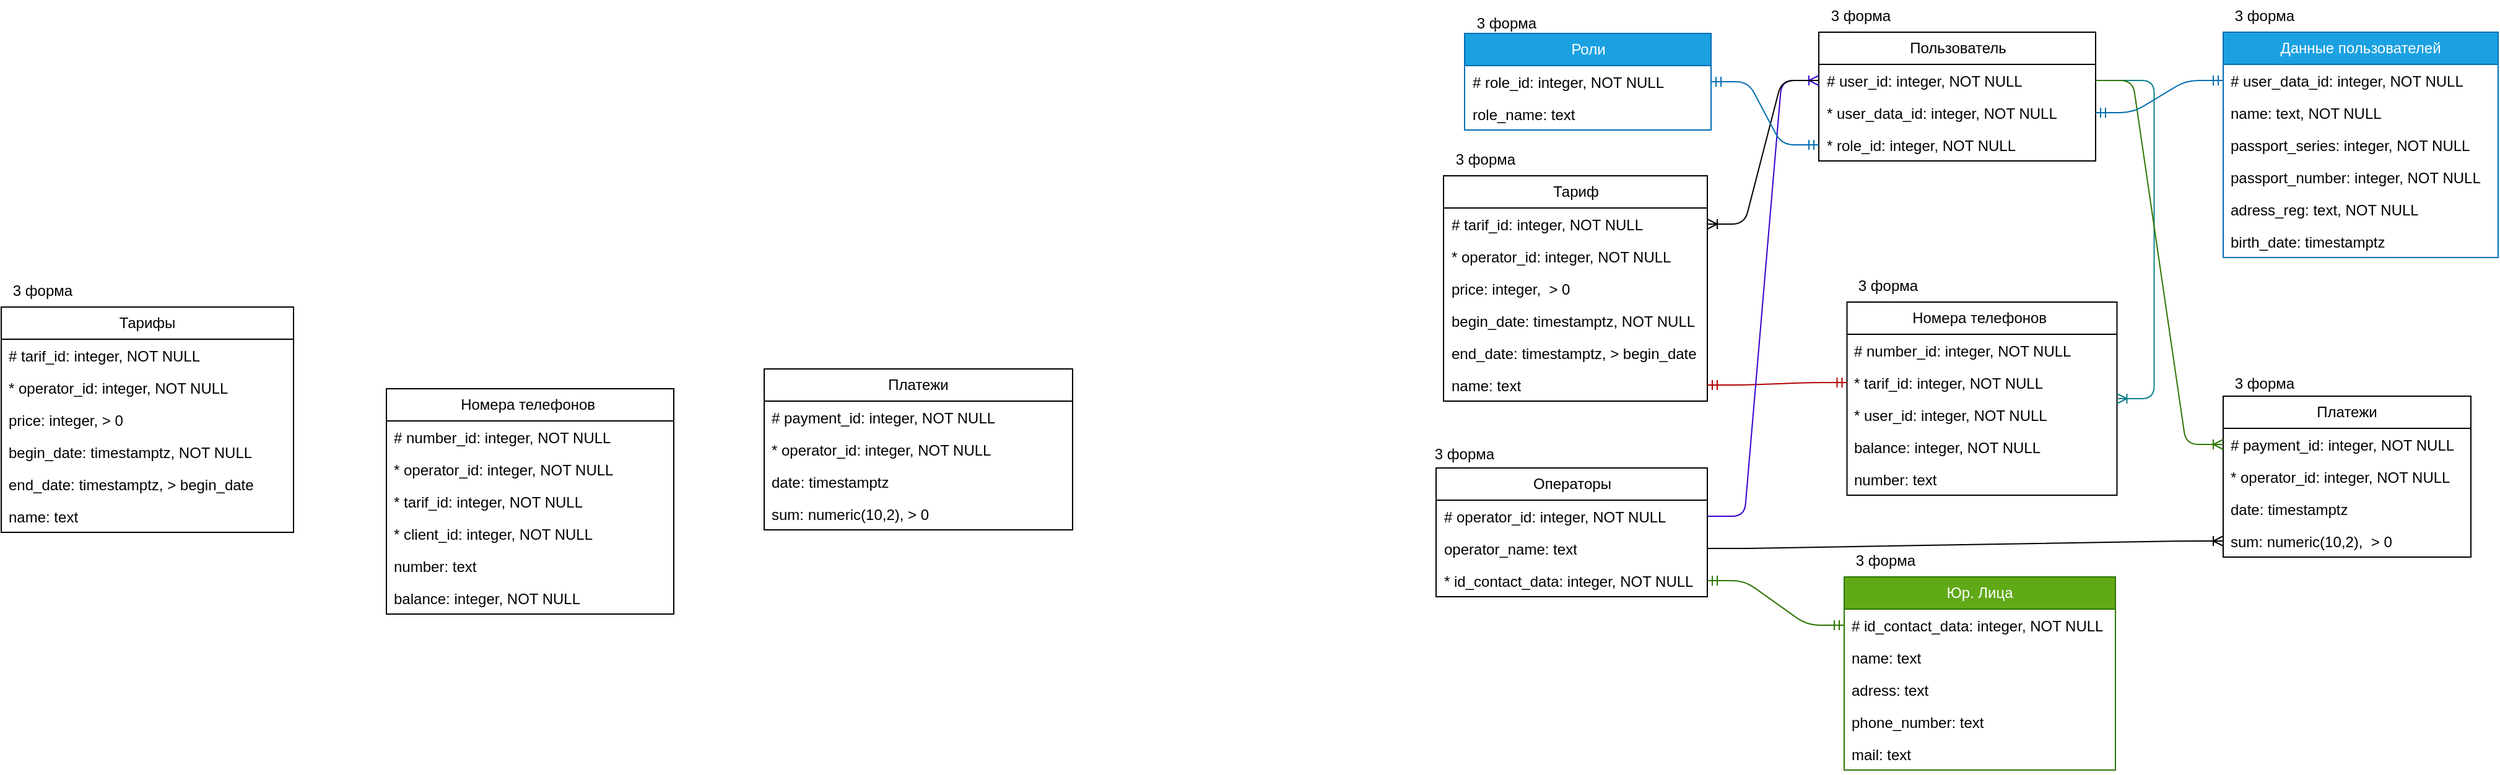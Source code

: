 <mxfile version="24.7.17">
  <diagram name="Страница — 1" id="-nMWqMCSB1d2r6_AwCoS">
    <mxGraphModel dx="1010" dy="709" grid="0" gridSize="10" guides="1" tooltips="1" connect="1" arrows="1" fold="1" page="1" pageScale="1" pageWidth="3300" pageHeight="4681" math="0" shadow="0">
      <root>
        <mxCell id="0" />
        <mxCell id="1" parent="0" />
        <mxCell id="gzs105k_0Vtbrw21UC8m-5" value="Номера телефонов&amp;nbsp;" style="swimlane;fontStyle=0;childLayout=stackLayout;horizontal=1;startSize=26;fillColor=none;horizontalStack=0;resizeParent=1;resizeParentMax=0;resizeLast=0;collapsible=1;marginBottom=0;whiteSpace=wrap;html=1;" parent="1" vertex="1">
          <mxGeometry x="344" y="336" width="232" height="182" as="geometry" />
        </mxCell>
        <mxCell id="gzs105k_0Vtbrw21UC8m-6" value="# number_id: integer, NOT NULL" style="text;strokeColor=none;fillColor=none;align=left;verticalAlign=top;spacingLeft=4;spacingRight=4;overflow=hidden;rotatable=0;points=[[0,0.5],[1,0.5]];portConstraint=eastwest;whiteSpace=wrap;html=1;" parent="gzs105k_0Vtbrw21UC8m-5" vertex="1">
          <mxGeometry y="26" width="232" height="26" as="geometry" />
        </mxCell>
        <mxCell id="gzs105k_0Vtbrw21UC8m-7" value="* operator_id: integer, NOT NULL" style="text;strokeColor=none;fillColor=none;align=left;verticalAlign=top;spacingLeft=4;spacingRight=4;overflow=hidden;rotatable=0;points=[[0,0.5],[1,0.5]];portConstraint=eastwest;whiteSpace=wrap;html=1;" parent="gzs105k_0Vtbrw21UC8m-5" vertex="1">
          <mxGeometry y="52" width="232" height="26" as="geometry" />
        </mxCell>
        <mxCell id="gzs105k_0Vtbrw21UC8m-8" value="* tarif_id: integer, NOT NULL" style="text;strokeColor=none;fillColor=none;align=left;verticalAlign=top;spacingLeft=4;spacingRight=4;overflow=hidden;rotatable=0;points=[[0,0.5],[1,0.5]];portConstraint=eastwest;whiteSpace=wrap;html=1;" parent="gzs105k_0Vtbrw21UC8m-5" vertex="1">
          <mxGeometry y="78" width="232" height="26" as="geometry" />
        </mxCell>
        <mxCell id="gzs105k_0Vtbrw21UC8m-9" value="* client_id: integer, NOT NULL" style="text;strokeColor=none;fillColor=none;align=left;verticalAlign=top;spacingLeft=4;spacingRight=4;overflow=hidden;rotatable=0;points=[[0,0.5],[1,0.5]];portConstraint=eastwest;whiteSpace=wrap;html=1;" parent="gzs105k_0Vtbrw21UC8m-5" vertex="1">
          <mxGeometry y="104" width="232" height="26" as="geometry" />
        </mxCell>
        <mxCell id="gzs105k_0Vtbrw21UC8m-10" value="number: text" style="text;strokeColor=none;fillColor=none;align=left;verticalAlign=top;spacingLeft=4;spacingRight=4;overflow=hidden;rotatable=0;points=[[0,0.5],[1,0.5]];portConstraint=eastwest;whiteSpace=wrap;html=1;" parent="gzs105k_0Vtbrw21UC8m-5" vertex="1">
          <mxGeometry y="130" width="232" height="26" as="geometry" />
        </mxCell>
        <mxCell id="qbWhs8wLItUreeIWNrHq-3" value="balance: integer, NOT NULL" style="text;strokeColor=none;fillColor=none;align=left;verticalAlign=top;spacingLeft=4;spacingRight=4;overflow=hidden;rotatable=0;points=[[0,0.5],[1,0.5]];portConstraint=eastwest;whiteSpace=wrap;html=1;" vertex="1" parent="gzs105k_0Vtbrw21UC8m-5">
          <mxGeometry y="156" width="232" height="26" as="geometry" />
        </mxCell>
        <mxCell id="gzs105k_0Vtbrw21UC8m-11" value="Платежи" style="swimlane;fontStyle=0;childLayout=stackLayout;horizontal=1;startSize=26;fillColor=none;horizontalStack=0;resizeParent=1;resizeParentMax=0;resizeLast=0;collapsible=1;marginBottom=0;whiteSpace=wrap;html=1;" parent="1" vertex="1">
          <mxGeometry x="649" y="320" width="249" height="130" as="geometry" />
        </mxCell>
        <mxCell id="gzs105k_0Vtbrw21UC8m-12" value="# payment_id: integer, NOT NULL" style="text;strokeColor=none;fillColor=none;align=left;verticalAlign=top;spacingLeft=4;spacingRight=4;overflow=hidden;rotatable=0;points=[[0,0.5],[1,0.5]];portConstraint=eastwest;whiteSpace=wrap;html=1;" parent="gzs105k_0Vtbrw21UC8m-11" vertex="1">
          <mxGeometry y="26" width="249" height="26" as="geometry" />
        </mxCell>
        <mxCell id="gzs105k_0Vtbrw21UC8m-13" value="* operator_id: integer, NOT NULL" style="text;strokeColor=none;fillColor=none;align=left;verticalAlign=top;spacingLeft=4;spacingRight=4;overflow=hidden;rotatable=0;points=[[0,0.5],[1,0.5]];portConstraint=eastwest;whiteSpace=wrap;html=1;" parent="gzs105k_0Vtbrw21UC8m-11" vertex="1">
          <mxGeometry y="52" width="249" height="26" as="geometry" />
        </mxCell>
        <mxCell id="gzs105k_0Vtbrw21UC8m-15" value="date: timestamptz" style="text;strokeColor=none;fillColor=none;align=left;verticalAlign=top;spacingLeft=4;spacingRight=4;overflow=hidden;rotatable=0;points=[[0,0.5],[1,0.5]];portConstraint=eastwest;whiteSpace=wrap;html=1;" parent="gzs105k_0Vtbrw21UC8m-11" vertex="1">
          <mxGeometry y="78" width="249" height="26" as="geometry" />
        </mxCell>
        <mxCell id="gzs105k_0Vtbrw21UC8m-14" value="sum: numeric(10,2), &amp;gt; 0&amp;nbsp;" style="text;strokeColor=none;fillColor=none;align=left;verticalAlign=top;spacingLeft=4;spacingRight=4;overflow=hidden;rotatable=0;points=[[0,0.5],[1,0.5]];portConstraint=eastwest;whiteSpace=wrap;html=1;" parent="gzs105k_0Vtbrw21UC8m-11" vertex="1">
          <mxGeometry y="104" width="249" height="26" as="geometry" />
        </mxCell>
        <mxCell id="gzs105k_0Vtbrw21UC8m-16" value="Роли" style="swimlane;fontStyle=0;childLayout=stackLayout;horizontal=1;startSize=26;fillColor=#1ba1e2;horizontalStack=0;resizeParent=1;resizeParentMax=0;resizeLast=0;collapsible=1;marginBottom=0;whiteSpace=wrap;html=1;fontColor=#ffffff;strokeColor=#006EAF;" parent="1" vertex="1">
          <mxGeometry x="1214.5" y="49" width="199" height="78" as="geometry" />
        </mxCell>
        <mxCell id="gzs105k_0Vtbrw21UC8m-17" value="# role_id: integer, NOT NULL" style="text;strokeColor=none;fillColor=none;align=left;verticalAlign=top;spacingLeft=4;spacingRight=4;overflow=hidden;rotatable=0;points=[[0,0.5],[1,0.5]];portConstraint=eastwest;whiteSpace=wrap;html=1;" parent="gzs105k_0Vtbrw21UC8m-16" vertex="1">
          <mxGeometry y="26" width="199" height="26" as="geometry" />
        </mxCell>
        <mxCell id="gzs105k_0Vtbrw21UC8m-22" value="role_name: text" style="text;strokeColor=none;fillColor=none;align=left;verticalAlign=top;spacingLeft=4;spacingRight=4;overflow=hidden;rotatable=0;points=[[0,0.5],[1,0.5]];portConstraint=eastwest;whiteSpace=wrap;html=1;" parent="gzs105k_0Vtbrw21UC8m-16" vertex="1">
          <mxGeometry y="52" width="199" height="26" as="geometry" />
        </mxCell>
        <mxCell id="gzs105k_0Vtbrw21UC8m-32" value="Тарифы" style="swimlane;fontStyle=0;childLayout=stackLayout;horizontal=1;startSize=26;fillColor=none;horizontalStack=0;resizeParent=1;resizeParentMax=0;resizeLast=0;collapsible=1;marginBottom=0;whiteSpace=wrap;html=1;" parent="1" vertex="1">
          <mxGeometry x="33" y="270" width="236" height="182" as="geometry" />
        </mxCell>
        <mxCell id="gzs105k_0Vtbrw21UC8m-33" value="# tarif_id: integer, NOT NULL" style="text;strokeColor=none;fillColor=none;align=left;verticalAlign=top;spacingLeft=4;spacingRight=4;overflow=hidden;rotatable=0;points=[[0,0.5],[1,0.5]];portConstraint=eastwest;whiteSpace=wrap;html=1;" parent="gzs105k_0Vtbrw21UC8m-32" vertex="1">
          <mxGeometry y="26" width="236" height="26" as="geometry" />
        </mxCell>
        <mxCell id="gzs105k_0Vtbrw21UC8m-34" value="* operator_id: integer, NOT NULL" style="text;strokeColor=none;fillColor=none;align=left;verticalAlign=top;spacingLeft=4;spacingRight=4;overflow=hidden;rotatable=0;points=[[0,0.5],[1,0.5]];portConstraint=eastwest;whiteSpace=wrap;html=1;" parent="gzs105k_0Vtbrw21UC8m-32" vertex="1">
          <mxGeometry y="52" width="236" height="26" as="geometry" />
        </mxCell>
        <mxCell id="gzs105k_0Vtbrw21UC8m-35" value="price: integer, &amp;gt; 0" style="text;strokeColor=none;fillColor=none;align=left;verticalAlign=top;spacingLeft=4;spacingRight=4;overflow=hidden;rotatable=0;points=[[0,0.5],[1,0.5]];portConstraint=eastwest;whiteSpace=wrap;html=1;" parent="gzs105k_0Vtbrw21UC8m-32" vertex="1">
          <mxGeometry y="78" width="236" height="26" as="geometry" />
        </mxCell>
        <mxCell id="gzs105k_0Vtbrw21UC8m-36" value="begin_date: timestamptz, NOT NULL" style="text;strokeColor=none;fillColor=none;align=left;verticalAlign=top;spacingLeft=4;spacingRight=4;overflow=hidden;rotatable=0;points=[[0,0.5],[1,0.5]];portConstraint=eastwest;whiteSpace=wrap;html=1;" parent="gzs105k_0Vtbrw21UC8m-32" vertex="1">
          <mxGeometry y="104" width="236" height="26" as="geometry" />
        </mxCell>
        <mxCell id="gzs105k_0Vtbrw21UC8m-37" value="end_date: timestamptz, &amp;gt; begin_date" style="text;strokeColor=none;fillColor=none;align=left;verticalAlign=top;spacingLeft=4;spacingRight=4;overflow=hidden;rotatable=0;points=[[0,0.5],[1,0.5]];portConstraint=eastwest;whiteSpace=wrap;html=1;" parent="gzs105k_0Vtbrw21UC8m-32" vertex="1">
          <mxGeometry y="130" width="236" height="26" as="geometry" />
        </mxCell>
        <mxCell id="gzs105k_0Vtbrw21UC8m-38" value="name: text" style="text;strokeColor=none;fillColor=none;align=left;verticalAlign=top;spacingLeft=4;spacingRight=4;overflow=hidden;rotatable=0;points=[[0,0.5],[1,0.5]];portConstraint=eastwest;whiteSpace=wrap;html=1;" parent="gzs105k_0Vtbrw21UC8m-32" vertex="1">
          <mxGeometry y="156" width="236" height="26" as="geometry" />
        </mxCell>
        <mxCell id="Hw7SRDfbB86I9_vCCGcW-1" value="Операторы" style="swimlane;fontStyle=0;childLayout=stackLayout;horizontal=1;startSize=26;fillColor=none;horizontalStack=0;resizeParent=1;resizeParentMax=0;resizeLast=0;collapsible=1;marginBottom=0;whiteSpace=wrap;html=1;" parent="1" vertex="1">
          <mxGeometry x="1191.5" y="400" width="219" height="104" as="geometry" />
        </mxCell>
        <mxCell id="Hw7SRDfbB86I9_vCCGcW-2" value="# operator_id: integer, NOT NULL" style="text;strokeColor=none;fillColor=none;align=left;verticalAlign=top;spacingLeft=4;spacingRight=4;overflow=hidden;rotatable=0;points=[[0,0.5],[1,0.5]];portConstraint=eastwest;whiteSpace=wrap;html=1;" parent="Hw7SRDfbB86I9_vCCGcW-1" vertex="1">
          <mxGeometry y="26" width="219" height="26" as="geometry" />
        </mxCell>
        <mxCell id="Hw7SRDfbB86I9_vCCGcW-3" value="operator_name: text" style="text;strokeColor=none;fillColor=none;align=left;verticalAlign=top;spacingLeft=4;spacingRight=4;overflow=hidden;rotatable=0;points=[[0,0.5],[1,0.5]];portConstraint=eastwest;whiteSpace=wrap;html=1;" parent="Hw7SRDfbB86I9_vCCGcW-1" vertex="1">
          <mxGeometry y="52" width="219" height="26" as="geometry" />
        </mxCell>
        <mxCell id="Hw7SRDfbB86I9_vCCGcW-113" value="* id_contact_data: integer, NOT NULL" style="text;strokeColor=none;fillColor=none;align=left;verticalAlign=top;spacingLeft=4;spacingRight=4;overflow=hidden;rotatable=0;points=[[0,0.5],[1,0.5]];portConstraint=eastwest;whiteSpace=wrap;html=1;" parent="Hw7SRDfbB86I9_vCCGcW-1" vertex="1">
          <mxGeometry y="78" width="219" height="26" as="geometry" />
        </mxCell>
        <mxCell id="Hw7SRDfbB86I9_vCCGcW-4" value="Номера телефонов&amp;nbsp;" style="swimlane;fontStyle=0;childLayout=stackLayout;horizontal=1;startSize=26;fillColor=none;horizontalStack=0;resizeParent=1;resizeParentMax=0;resizeLast=0;collapsible=1;marginBottom=0;whiteSpace=wrap;html=1;" parent="1" vertex="1">
          <mxGeometry x="1523.25" y="266" width="218" height="156" as="geometry" />
        </mxCell>
        <mxCell id="Hw7SRDfbB86I9_vCCGcW-5" value="# number_id: integer, NOT NULL" style="text;strokeColor=none;fillColor=none;align=left;verticalAlign=top;spacingLeft=4;spacingRight=4;overflow=hidden;rotatable=0;points=[[0,0.5],[1,0.5]];portConstraint=eastwest;whiteSpace=wrap;html=1;" parent="Hw7SRDfbB86I9_vCCGcW-4" vertex="1">
          <mxGeometry y="26" width="218" height="26" as="geometry" />
        </mxCell>
        <mxCell id="Hw7SRDfbB86I9_vCCGcW-7" value="* tarif_id: integer, NOT NULL" style="text;strokeColor=none;fillColor=none;align=left;verticalAlign=top;spacingLeft=4;spacingRight=4;overflow=hidden;rotatable=0;points=[[0,0.5],[1,0.5]];portConstraint=eastwest;whiteSpace=wrap;html=1;" parent="Hw7SRDfbB86I9_vCCGcW-4" vertex="1">
          <mxGeometry y="52" width="218" height="26" as="geometry" />
        </mxCell>
        <mxCell id="Hw7SRDfbB86I9_vCCGcW-8" value="* user_id: integer, NOT NULL" style="text;strokeColor=none;fillColor=none;align=left;verticalAlign=top;spacingLeft=4;spacingRight=4;overflow=hidden;rotatable=0;points=[[0,0.5],[1,0.5]];portConstraint=eastwest;whiteSpace=wrap;html=1;" parent="Hw7SRDfbB86I9_vCCGcW-4" vertex="1">
          <mxGeometry y="78" width="218" height="26" as="geometry" />
        </mxCell>
        <mxCell id="Hw7SRDfbB86I9_vCCGcW-126" value="balance: integer, NOT NULL" style="text;strokeColor=none;fillColor=none;align=left;verticalAlign=top;spacingLeft=4;spacingRight=4;overflow=hidden;rotatable=0;points=[[0,0.5],[1,0.5]];portConstraint=eastwest;whiteSpace=wrap;html=1;" parent="Hw7SRDfbB86I9_vCCGcW-4" vertex="1">
          <mxGeometry y="104" width="218" height="26" as="geometry" />
        </mxCell>
        <mxCell id="Hw7SRDfbB86I9_vCCGcW-9" value="number: text" style="text;strokeColor=none;fillColor=none;align=left;verticalAlign=top;spacingLeft=4;spacingRight=4;overflow=hidden;rotatable=0;points=[[0,0.5],[1,0.5]];portConstraint=eastwest;whiteSpace=wrap;html=1;" parent="Hw7SRDfbB86I9_vCCGcW-4" vertex="1">
          <mxGeometry y="130" width="218" height="26" as="geometry" />
        </mxCell>
        <mxCell id="Hw7SRDfbB86I9_vCCGcW-10" value="Платежи" style="swimlane;fontStyle=0;childLayout=stackLayout;horizontal=1;startSize=26;fillColor=none;horizontalStack=0;resizeParent=1;resizeParentMax=0;resizeLast=0;collapsible=1;marginBottom=0;whiteSpace=wrap;html=1;" parent="1" vertex="1">
          <mxGeometry x="1827" y="342" width="200" height="130" as="geometry" />
        </mxCell>
        <mxCell id="Hw7SRDfbB86I9_vCCGcW-11" value="# payment_id: integer, NOT NULL" style="text;strokeColor=none;fillColor=none;align=left;verticalAlign=top;spacingLeft=4;spacingRight=4;overflow=hidden;rotatable=0;points=[[0,0.5],[1,0.5]];portConstraint=eastwest;whiteSpace=wrap;html=1;" parent="Hw7SRDfbB86I9_vCCGcW-10" vertex="1">
          <mxGeometry y="26" width="200" height="26" as="geometry" />
        </mxCell>
        <mxCell id="Hw7SRDfbB86I9_vCCGcW-12" value="* operator_id: integer, NOT NULL" style="text;strokeColor=none;fillColor=none;align=left;verticalAlign=top;spacingLeft=4;spacingRight=4;overflow=hidden;rotatable=0;points=[[0,0.5],[1,0.5]];portConstraint=eastwest;whiteSpace=wrap;html=1;" parent="Hw7SRDfbB86I9_vCCGcW-10" vertex="1">
          <mxGeometry y="52" width="200" height="26" as="geometry" />
        </mxCell>
        <mxCell id="Hw7SRDfbB86I9_vCCGcW-13" value="date: timestamptz" style="text;strokeColor=none;fillColor=none;align=left;verticalAlign=top;spacingLeft=4;spacingRight=4;overflow=hidden;rotatable=0;points=[[0,0.5],[1,0.5]];portConstraint=eastwest;whiteSpace=wrap;html=1;" parent="Hw7SRDfbB86I9_vCCGcW-10" vertex="1">
          <mxGeometry y="78" width="200" height="26" as="geometry" />
        </mxCell>
        <mxCell id="Hw7SRDfbB86I9_vCCGcW-14" value="sum: numeric(10,2),&amp;nbsp; &amp;gt; 0&amp;nbsp;" style="text;strokeColor=none;fillColor=none;align=left;verticalAlign=top;spacingLeft=4;spacingRight=4;overflow=hidden;rotatable=0;points=[[0,0.5],[1,0.5]];portConstraint=eastwest;whiteSpace=wrap;html=1;" parent="Hw7SRDfbB86I9_vCCGcW-10" vertex="1">
          <mxGeometry y="104" width="200" height="26" as="geometry" />
        </mxCell>
        <mxCell id="Hw7SRDfbB86I9_vCCGcW-27" value="Тариф" style="swimlane;fontStyle=0;childLayout=stackLayout;horizontal=1;startSize=26;fillColor=none;horizontalStack=0;resizeParent=1;resizeParentMax=0;resizeLast=0;collapsible=1;marginBottom=0;whiteSpace=wrap;html=1;" parent="1" vertex="1">
          <mxGeometry x="1197.5" y="164" width="213" height="182" as="geometry" />
        </mxCell>
        <mxCell id="Hw7SRDfbB86I9_vCCGcW-28" value="# tarif_id: integer, NOT NULL" style="text;strokeColor=none;fillColor=none;align=left;verticalAlign=top;spacingLeft=4;spacingRight=4;overflow=hidden;rotatable=0;points=[[0,0.5],[1,0.5]];portConstraint=eastwest;whiteSpace=wrap;html=1;" parent="Hw7SRDfbB86I9_vCCGcW-27" vertex="1">
          <mxGeometry y="26" width="213" height="26" as="geometry" />
        </mxCell>
        <mxCell id="Hw7SRDfbB86I9_vCCGcW-29" value="* operator_id: integer, NOT NULL" style="text;strokeColor=none;fillColor=none;align=left;verticalAlign=top;spacingLeft=4;spacingRight=4;overflow=hidden;rotatable=0;points=[[0,0.5],[1,0.5]];portConstraint=eastwest;whiteSpace=wrap;html=1;" parent="Hw7SRDfbB86I9_vCCGcW-27" vertex="1">
          <mxGeometry y="52" width="213" height="26" as="geometry" />
        </mxCell>
        <mxCell id="Hw7SRDfbB86I9_vCCGcW-30" value="price: integer,&amp;nbsp; &amp;gt; 0" style="text;strokeColor=none;fillColor=none;align=left;verticalAlign=top;spacingLeft=4;spacingRight=4;overflow=hidden;rotatable=0;points=[[0,0.5],[1,0.5]];portConstraint=eastwest;whiteSpace=wrap;html=1;" parent="Hw7SRDfbB86I9_vCCGcW-27" vertex="1">
          <mxGeometry y="78" width="213" height="26" as="geometry" />
        </mxCell>
        <mxCell id="Hw7SRDfbB86I9_vCCGcW-31" value="begin_date: timestamptz, NOT NULL" style="text;strokeColor=none;fillColor=none;align=left;verticalAlign=top;spacingLeft=4;spacingRight=4;overflow=hidden;rotatable=0;points=[[0,0.5],[1,0.5]];portConstraint=eastwest;whiteSpace=wrap;html=1;" parent="Hw7SRDfbB86I9_vCCGcW-27" vertex="1">
          <mxGeometry y="104" width="213" height="26" as="geometry" />
        </mxCell>
        <mxCell id="Hw7SRDfbB86I9_vCCGcW-32" value="end_date: timestamptz, &amp;gt; begin_date" style="text;strokeColor=none;fillColor=none;align=left;verticalAlign=top;spacingLeft=4;spacingRight=4;overflow=hidden;rotatable=0;points=[[0,0.5],[1,0.5]];portConstraint=eastwest;whiteSpace=wrap;html=1;" parent="Hw7SRDfbB86I9_vCCGcW-27" vertex="1">
          <mxGeometry y="130" width="213" height="26" as="geometry" />
        </mxCell>
        <mxCell id="Hw7SRDfbB86I9_vCCGcW-33" value="name: text" style="text;strokeColor=none;fillColor=none;align=left;verticalAlign=top;spacingLeft=4;spacingRight=4;overflow=hidden;rotatable=0;points=[[0,0.5],[1,0.5]];portConstraint=eastwest;whiteSpace=wrap;html=1;" parent="Hw7SRDfbB86I9_vCCGcW-27" vertex="1">
          <mxGeometry y="156" width="213" height="26" as="geometry" />
        </mxCell>
        <mxCell id="Hw7SRDfbB86I9_vCCGcW-89" value="Пользователь" style="swimlane;fontStyle=0;childLayout=stackLayout;horizontal=1;startSize=26;fillColor=none;horizontalStack=0;resizeParent=1;resizeParentMax=0;resizeLast=0;collapsible=1;marginBottom=0;whiteSpace=wrap;html=1;" parent="1" vertex="1">
          <mxGeometry x="1500.5" y="48" width="223.5" height="104" as="geometry" />
        </mxCell>
        <mxCell id="Hw7SRDfbB86I9_vCCGcW-90" value="# user_id: integer, NOT NULL" style="text;strokeColor=none;fillColor=none;align=left;verticalAlign=top;spacingLeft=4;spacingRight=4;overflow=hidden;rotatable=0;points=[[0,0.5],[1,0.5]];portConstraint=eastwest;whiteSpace=wrap;html=1;" parent="Hw7SRDfbB86I9_vCCGcW-89" vertex="1">
          <mxGeometry y="26" width="223.5" height="26" as="geometry" />
        </mxCell>
        <mxCell id="Hw7SRDfbB86I9_vCCGcW-91" value="* user_data_id: integer, NOT NULL" style="text;strokeColor=none;fillColor=none;align=left;verticalAlign=top;spacingLeft=4;spacingRight=4;overflow=hidden;rotatable=0;points=[[0,0.5],[1,0.5]];portConstraint=eastwest;whiteSpace=wrap;html=1;" parent="Hw7SRDfbB86I9_vCCGcW-89" vertex="1">
          <mxGeometry y="52" width="223.5" height="26" as="geometry" />
        </mxCell>
        <mxCell id="qbWhs8wLItUreeIWNrHq-10" value="* role_id: integer, NOT NULL" style="text;strokeColor=none;fillColor=none;align=left;verticalAlign=top;spacingLeft=4;spacingRight=4;overflow=hidden;rotatable=0;points=[[0,0.5],[1,0.5]];portConstraint=eastwest;whiteSpace=wrap;html=1;" vertex="1" parent="Hw7SRDfbB86I9_vCCGcW-89">
          <mxGeometry y="78" width="223.5" height="26" as="geometry" />
        </mxCell>
        <mxCell id="Hw7SRDfbB86I9_vCCGcW-129" value="" style="edgeStyle=entityRelationEdgeStyle;fontSize=12;html=1;endArrow=ERmandOne;startArrow=ERmandOne;rounded=1;entryX=1;entryY=0.5;entryDx=0;entryDy=0;exitX=0;exitY=0.5;exitDx=0;exitDy=0;fillColor=#e51400;strokeColor=#B20000;curved=0;" parent="1" source="Hw7SRDfbB86I9_vCCGcW-7" target="Hw7SRDfbB86I9_vCCGcW-33" edge="1">
          <mxGeometry width="100" height="100" relative="1" as="geometry">
            <mxPoint x="1467" y="328" as="sourcePoint" />
            <mxPoint x="1395" y="376" as="targetPoint" />
          </mxGeometry>
        </mxCell>
        <mxCell id="Hw7SRDfbB86I9_vCCGcW-130" value="" style="edgeStyle=entityRelationEdgeStyle;fontSize=12;html=1;endArrow=ERoneToMany;rounded=1;entryX=0;entryY=0.5;entryDx=0;entryDy=0;exitX=1;exitY=0.5;exitDx=0;exitDy=0;fillColor=#6a00ff;strokeColor=#3700CC;curved=0;" parent="1" source="Hw7SRDfbB86I9_vCCGcW-2" target="Hw7SRDfbB86I9_vCCGcW-90" edge="1">
          <mxGeometry width="100" height="100" relative="1" as="geometry">
            <mxPoint x="1455" y="501" as="sourcePoint" />
            <mxPoint x="1389" y="125" as="targetPoint" />
          </mxGeometry>
        </mxCell>
        <mxCell id="Hw7SRDfbB86I9_vCCGcW-134" value="" style="edgeStyle=entityRelationEdgeStyle;fontSize=12;html=1;endArrow=ERoneToMany;rounded=1;entryX=0;entryY=0.5;entryDx=0;entryDy=0;curved=0;" parent="1" source="Hw7SRDfbB86I9_vCCGcW-3" target="Hw7SRDfbB86I9_vCCGcW-14" edge="1">
          <mxGeometry width="100" height="100" relative="1" as="geometry">
            <mxPoint x="1412" y="485" as="sourcePoint" />
            <mxPoint x="1918" y="584" as="targetPoint" />
          </mxGeometry>
        </mxCell>
        <mxCell id="Hw7SRDfbB86I9_vCCGcW-135" value="" style="edgeStyle=entityRelationEdgeStyle;fontSize=12;html=1;endArrow=ERoneToMany;rounded=1;fillColor=#b0e3e6;strokeColor=#0e8088;curved=0;exitX=1;exitY=0.5;exitDx=0;exitDy=0;" parent="1" source="Hw7SRDfbB86I9_vCCGcW-90" target="Hw7SRDfbB86I9_vCCGcW-4" edge="1">
          <mxGeometry width="100" height="100" relative="1" as="geometry">
            <mxPoint x="1764.0" y="147.5" as="sourcePoint" />
            <mxPoint x="2073" y="107" as="targetPoint" />
            <Array as="points">
              <mxPoint x="1773" y="227" />
              <mxPoint x="1834" y="218" />
              <mxPoint x="1754" y="277" />
            </Array>
          </mxGeometry>
        </mxCell>
        <mxCell id="Hw7SRDfbB86I9_vCCGcW-136" value="" style="edgeStyle=entityRelationEdgeStyle;fontSize=12;html=1;endArrow=ERoneToMany;rounded=1;entryX=1;entryY=0.5;entryDx=0;entryDy=0;exitX=0;exitY=0.5;exitDx=0;exitDy=0;curved=0;" parent="1" source="Hw7SRDfbB86I9_vCCGcW-90" target="Hw7SRDfbB86I9_vCCGcW-28" edge="1">
          <mxGeometry width="100" height="100" relative="1" as="geometry">
            <mxPoint x="1233" y="81" as="sourcePoint" />
            <mxPoint x="1333" y="-19" as="targetPoint" />
          </mxGeometry>
        </mxCell>
        <mxCell id="Hw7SRDfbB86I9_vCCGcW-138" value="3 форма" style="text;html=1;align=center;verticalAlign=middle;resizable=0;points=[];autosize=1;strokeColor=none;fillColor=none;" parent="1" vertex="1">
          <mxGeometry x="1197.5" y="138" width="66" height="26" as="geometry" />
        </mxCell>
        <mxCell id="Hw7SRDfbB86I9_vCCGcW-139" value="3 форма" style="text;html=1;align=center;verticalAlign=middle;resizable=0;points=[];autosize=1;strokeColor=none;fillColor=none;" parent="1" vertex="1">
          <mxGeometry x="1827" y="319" width="66" height="26" as="geometry" />
        </mxCell>
        <mxCell id="Hw7SRDfbB86I9_vCCGcW-141" value="3 форма" style="text;html=1;align=center;verticalAlign=middle;resizable=0;points=[];autosize=1;strokeColor=none;fillColor=none;" parent="1" vertex="1">
          <mxGeometry x="1522.75" y="240" width="66" height="26" as="geometry" />
        </mxCell>
        <mxCell id="qbWhs8wLItUreeIWNrHq-2" value="3 форма" style="text;html=1;align=center;verticalAlign=middle;resizable=0;points=[];autosize=1;strokeColor=none;fillColor=none;" vertex="1" parent="1">
          <mxGeometry x="33" y="244" width="66" height="26" as="geometry" />
        </mxCell>
        <mxCell id="qbWhs8wLItUreeIWNrHq-8" value="" style="edgeStyle=entityRelationEdgeStyle;fontSize=12;html=1;endArrow=ERmandOne;startArrow=ERmandOne;rounded=1;entryX=1;entryY=0.5;entryDx=0;entryDy=0;fillColor=#1ba1e2;strokeColor=#006EAF;exitX=0;exitY=0.5;exitDx=0;exitDy=0;curved=0;" edge="1" parent="1" source="qbWhs8wLItUreeIWNrHq-10" target="gzs105k_0Vtbrw21UC8m-17">
          <mxGeometry width="100" height="100" relative="1" as="geometry">
            <mxPoint x="1429" y="37" as="sourcePoint" />
            <mxPoint x="1362" y="342" as="targetPoint" />
          </mxGeometry>
        </mxCell>
        <mxCell id="qbWhs8wLItUreeIWNrHq-11" value="3 форма" style="text;html=1;align=center;verticalAlign=middle;resizable=0;points=[];autosize=1;strokeColor=none;fillColor=none;" vertex="1" parent="1">
          <mxGeometry x="1214.5" y="28" width="66" height="26" as="geometry" />
        </mxCell>
        <mxCell id="qbWhs8wLItUreeIWNrHq-14" value="Юр. Лица" style="swimlane;fontStyle=0;childLayout=stackLayout;horizontal=1;startSize=26;fillColor=#60a917;horizontalStack=0;resizeParent=1;resizeParentMax=0;resizeLast=0;collapsible=1;marginBottom=0;whiteSpace=wrap;html=1;fontColor=#ffffff;strokeColor=#2D7600;" vertex="1" parent="1">
          <mxGeometry x="1521" y="488" width="219" height="156" as="geometry" />
        </mxCell>
        <mxCell id="qbWhs8wLItUreeIWNrHq-15" value="# id_contact_data: integer, NOT NULL" style="text;strokeColor=none;fillColor=none;align=left;verticalAlign=top;spacingLeft=4;spacingRight=4;overflow=hidden;rotatable=0;points=[[0,0.5],[1,0.5]];portConstraint=eastwest;whiteSpace=wrap;html=1;" vertex="1" parent="qbWhs8wLItUreeIWNrHq-14">
          <mxGeometry y="26" width="219" height="26" as="geometry" />
        </mxCell>
        <mxCell id="qbWhs8wLItUreeIWNrHq-16" value="name: text" style="text;strokeColor=none;fillColor=none;align=left;verticalAlign=top;spacingLeft=4;spacingRight=4;overflow=hidden;rotatable=0;points=[[0,0.5],[1,0.5]];portConstraint=eastwest;whiteSpace=wrap;html=1;" vertex="1" parent="qbWhs8wLItUreeIWNrHq-14">
          <mxGeometry y="52" width="219" height="26" as="geometry" />
        </mxCell>
        <mxCell id="qbWhs8wLItUreeIWNrHq-20" value="adress: text" style="text;strokeColor=none;fillColor=none;align=left;verticalAlign=top;spacingLeft=4;spacingRight=4;overflow=hidden;rotatable=0;points=[[0,0.5],[1,0.5]];portConstraint=eastwest;whiteSpace=wrap;html=1;" vertex="1" parent="qbWhs8wLItUreeIWNrHq-14">
          <mxGeometry y="78" width="219" height="26" as="geometry" />
        </mxCell>
        <mxCell id="qbWhs8wLItUreeIWNrHq-17" value="phone_number: text" style="text;strokeColor=none;fillColor=none;align=left;verticalAlign=top;spacingLeft=4;spacingRight=4;overflow=hidden;rotatable=0;points=[[0,0.5],[1,0.5]];portConstraint=eastwest;whiteSpace=wrap;html=1;" vertex="1" parent="qbWhs8wLItUreeIWNrHq-14">
          <mxGeometry y="104" width="219" height="26" as="geometry" />
        </mxCell>
        <mxCell id="qbWhs8wLItUreeIWNrHq-18" value="mail: text" style="text;strokeColor=none;fillColor=none;align=left;verticalAlign=top;spacingLeft=4;spacingRight=4;overflow=hidden;rotatable=0;points=[[0,0.5],[1,0.5]];portConstraint=eastwest;whiteSpace=wrap;html=1;" vertex="1" parent="qbWhs8wLItUreeIWNrHq-14">
          <mxGeometry y="130" width="219" height="26" as="geometry" />
        </mxCell>
        <mxCell id="qbWhs8wLItUreeIWNrHq-22" value="" style="edgeStyle=entityRelationEdgeStyle;fontSize=12;html=1;endArrow=ERmandOne;startArrow=ERmandOne;rounded=1;fillColor=#60a917;strokeColor=#2D7600;exitX=0;exitY=0.5;exitDx=0;exitDy=0;curved=0;entryX=1;entryY=0.5;entryDx=0;entryDy=0;" edge="1" parent="1" source="qbWhs8wLItUreeIWNrHq-15" target="Hw7SRDfbB86I9_vCCGcW-113">
          <mxGeometry width="100" height="100" relative="1" as="geometry">
            <mxPoint x="1514" y="516" as="sourcePoint" />
            <mxPoint x="1281" y="556" as="targetPoint" />
          </mxGeometry>
        </mxCell>
        <mxCell id="qbWhs8wLItUreeIWNrHq-30" value="3 форма" style="text;html=1;align=center;verticalAlign=middle;resizable=0;points=[];autosize=1;strokeColor=none;fillColor=none;" vertex="1" parent="1">
          <mxGeometry x="1521" y="462" width="66" height="26" as="geometry" />
        </mxCell>
        <mxCell id="qbWhs8wLItUreeIWNrHq-31" value="3 форма" style="text;html=1;align=center;verticalAlign=middle;resizable=0;points=[];autosize=1;strokeColor=none;fillColor=none;" vertex="1" parent="1">
          <mxGeometry x="1500.5" y="22" width="66" height="26" as="geometry" />
        </mxCell>
        <mxCell id="qbWhs8wLItUreeIWNrHq-32" value="3 форма" style="text;html=1;align=center;verticalAlign=middle;resizable=0;points=[];autosize=1;strokeColor=none;fillColor=none;" vertex="1" parent="1">
          <mxGeometry x="1181" y="376" width="66" height="26" as="geometry" />
        </mxCell>
        <mxCell id="qbWhs8wLItUreeIWNrHq-33" value="" style="edgeStyle=entityRelationEdgeStyle;fontSize=12;html=1;endArrow=ERoneToMany;rounded=1;fillColor=#60a917;strokeColor=#2D7600;curved=0;exitX=1;exitY=0.5;exitDx=0;exitDy=0;entryX=0;entryY=0.5;entryDx=0;entryDy=0;" edge="1" parent="1" source="Hw7SRDfbB86I9_vCCGcW-90" target="Hw7SRDfbB86I9_vCCGcW-11">
          <mxGeometry width="100" height="100" relative="1" as="geometry">
            <mxPoint x="1971.0" y="135" as="sourcePoint" />
            <mxPoint x="1892" y="289.5" as="targetPoint" />
            <Array as="points">
              <mxPoint x="1980" y="214.5" />
              <mxPoint x="2041" y="205.5" />
            </Array>
          </mxGeometry>
        </mxCell>
        <mxCell id="qbWhs8wLItUreeIWNrHq-34" value="Данные пользователей" style="swimlane;fontStyle=0;childLayout=stackLayout;horizontal=1;startSize=26;fillColor=#1ba1e2;horizontalStack=0;resizeParent=1;resizeParentMax=0;resizeLast=0;collapsible=1;marginBottom=0;whiteSpace=wrap;html=1;fontColor=#ffffff;strokeColor=#006EAF;" vertex="1" parent="1">
          <mxGeometry x="1827" y="48" width="222" height="182" as="geometry" />
        </mxCell>
        <mxCell id="qbWhs8wLItUreeIWNrHq-35" value="# user_data_id: integer, NOT NULL" style="text;strokeColor=none;fillColor=none;align=left;verticalAlign=top;spacingLeft=4;spacingRight=4;overflow=hidden;rotatable=0;points=[[0,0.5],[1,0.5]];portConstraint=eastwest;whiteSpace=wrap;html=1;" vertex="1" parent="qbWhs8wLItUreeIWNrHq-34">
          <mxGeometry y="26" width="222" height="26" as="geometry" />
        </mxCell>
        <mxCell id="qbWhs8wLItUreeIWNrHq-36" value="name: text, NOT NULL" style="text;strokeColor=none;fillColor=none;align=left;verticalAlign=top;spacingLeft=4;spacingRight=4;overflow=hidden;rotatable=0;points=[[0,0.5],[1,0.5]];portConstraint=eastwest;whiteSpace=wrap;html=1;" vertex="1" parent="qbWhs8wLItUreeIWNrHq-34">
          <mxGeometry y="52" width="222" height="26" as="geometry" />
        </mxCell>
        <mxCell id="qbWhs8wLItUreeIWNrHq-37" value="passport_series: integer, NOT NULL" style="text;strokeColor=none;fillColor=none;align=left;verticalAlign=top;spacingLeft=4;spacingRight=4;overflow=hidden;rotatable=0;points=[[0,0.5],[1,0.5]];portConstraint=eastwest;whiteSpace=wrap;html=1;" vertex="1" parent="qbWhs8wLItUreeIWNrHq-34">
          <mxGeometry y="78" width="222" height="26" as="geometry" />
        </mxCell>
        <mxCell id="qbWhs8wLItUreeIWNrHq-38" value="passport_number: integer, NOT NULL" style="text;strokeColor=none;fillColor=none;align=left;verticalAlign=top;spacingLeft=4;spacingRight=4;overflow=hidden;rotatable=0;points=[[0,0.5],[1,0.5]];portConstraint=eastwest;whiteSpace=wrap;html=1;" vertex="1" parent="qbWhs8wLItUreeIWNrHq-34">
          <mxGeometry y="104" width="222" height="26" as="geometry" />
        </mxCell>
        <mxCell id="qbWhs8wLItUreeIWNrHq-41" value="adress_reg: text, NOT NULL" style="text;strokeColor=none;fillColor=none;align=left;verticalAlign=top;spacingLeft=4;spacingRight=4;overflow=hidden;rotatable=0;points=[[0,0.5],[1,0.5]];portConstraint=eastwest;whiteSpace=wrap;html=1;" vertex="1" parent="qbWhs8wLItUreeIWNrHq-34">
          <mxGeometry y="130" width="222" height="26" as="geometry" />
        </mxCell>
        <mxCell id="qbWhs8wLItUreeIWNrHq-42" value="birth_date: timestamptz" style="text;strokeColor=none;fillColor=none;align=left;verticalAlign=top;spacingLeft=4;spacingRight=4;overflow=hidden;rotatable=0;points=[[0,0.5],[1,0.5]];portConstraint=eastwest;whiteSpace=wrap;html=1;" vertex="1" parent="qbWhs8wLItUreeIWNrHq-34">
          <mxGeometry y="156" width="222" height="26" as="geometry" />
        </mxCell>
        <mxCell id="qbWhs8wLItUreeIWNrHq-40" value="" style="edgeStyle=entityRelationEdgeStyle;fontSize=12;html=1;endArrow=ERmandOne;startArrow=ERmandOne;rounded=1;entryX=1;entryY=0.5;entryDx=0;entryDy=0;fillColor=#1ba1e2;strokeColor=#006EAF;exitX=0;exitY=0.5;exitDx=0;exitDy=0;curved=0;" edge="1" parent="1" source="qbWhs8wLItUreeIWNrHq-35" target="Hw7SRDfbB86I9_vCCGcW-91">
          <mxGeometry width="100" height="100" relative="1" as="geometry">
            <mxPoint x="1674" y="244" as="sourcePoint" />
            <mxPoint x="1525" y="173" as="targetPoint" />
          </mxGeometry>
        </mxCell>
        <mxCell id="qbWhs8wLItUreeIWNrHq-43" value="3 форма" style="text;html=1;align=center;verticalAlign=middle;resizable=0;points=[];autosize=1;strokeColor=none;fillColor=none;" vertex="1" parent="1">
          <mxGeometry x="1827" y="22" width="66" height="26" as="geometry" />
        </mxCell>
      </root>
    </mxGraphModel>
  </diagram>
</mxfile>
